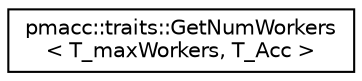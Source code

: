 digraph "Graphical Class Hierarchy"
{
 // LATEX_PDF_SIZE
  edge [fontname="Helvetica",fontsize="10",labelfontname="Helvetica",labelfontsize="10"];
  node [fontname="Helvetica",fontsize="10",shape=record];
  rankdir="LR";
  Node0 [label="pmacc::traits::GetNumWorkers\l\< T_maxWorkers, T_Acc \>",height=0.2,width=0.4,color="black", fillcolor="white", style="filled",URL="$structpmacc_1_1traits_1_1_get_num_workers.html",tooltip="Get number of workers."];
}
